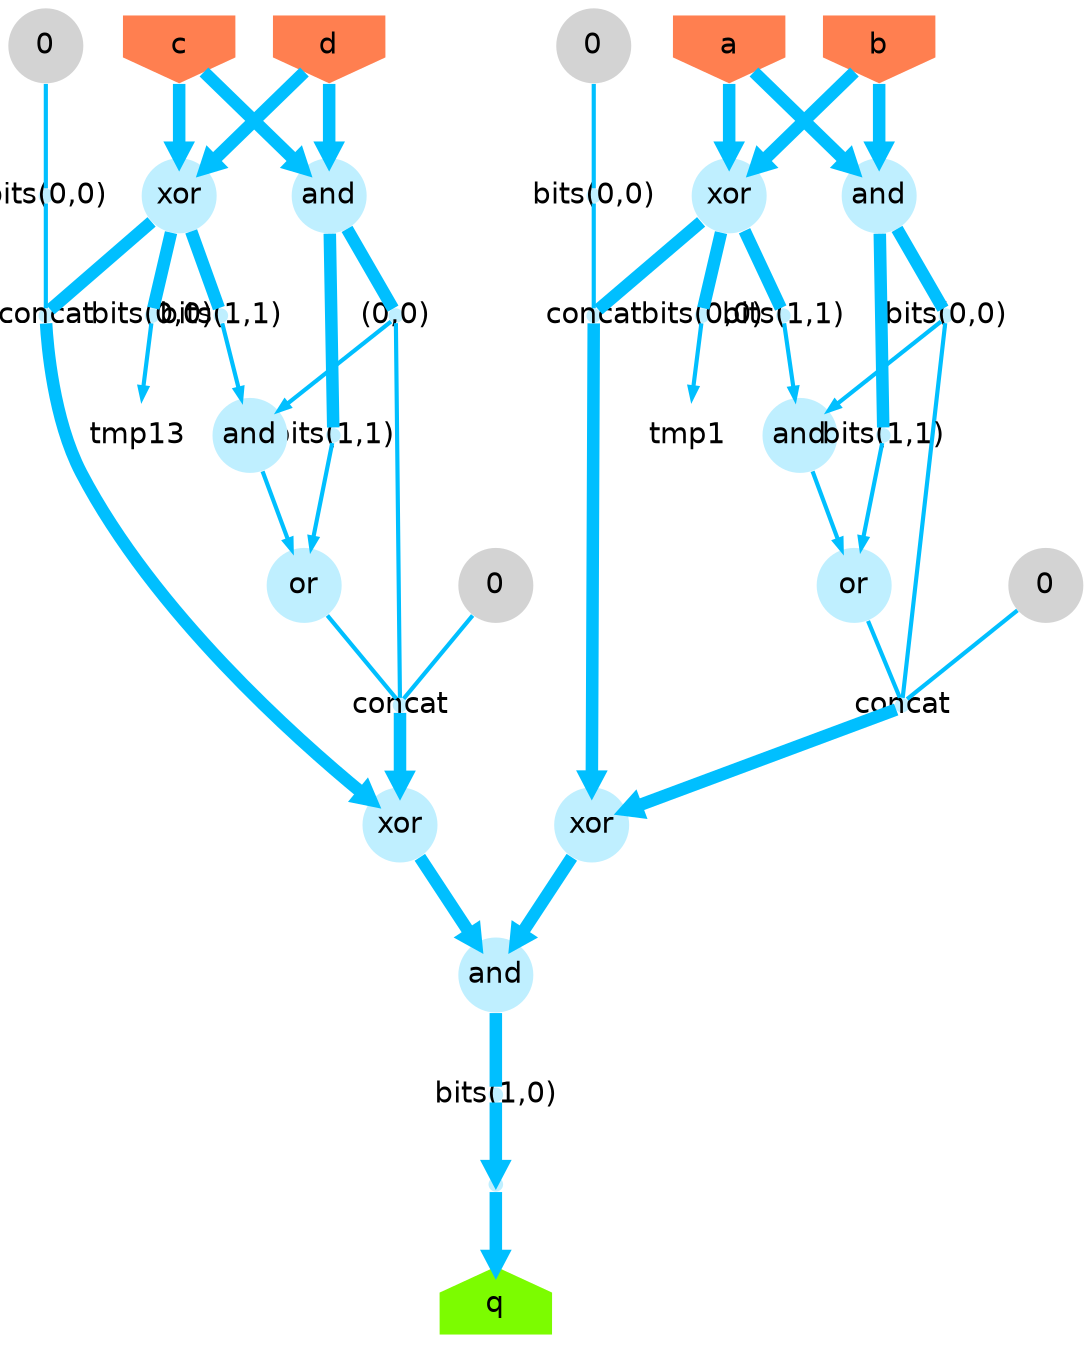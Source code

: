               digraph g {

              graph [splines="spline"];
              node [shape=circle, style=filled, fillcolor=lightblue1,
                    fontcolor=black, fontname=helvetica, penwidth=0,
                    fixedsize=true];
              edge [labelfloat=false, penwidth=2, color=deepskyblue, arrowsize=.5];
                  n0 [label="bits(0,0)", height=.1, width=.1];
    n1 [label="bits(1,1)", height=.1, width=.1];
    n2 [label="and"];
    n3 [label="bits(0,0)", height=.1, width=.1];
    n4 [label="concat", height=.1, width=.1];
    n5 [label="bits(0,0)", height=.1, width=.1];
    n6 [label="xor"];
    n7 [label="(0,0)", height=.1, width=.1];
    n8 [label="bits(1,0)", height=.1, width=.1];
    n9 [label="and"];
    n10 [label="bits(1,1)", height=.1, width=.1];
    n11 [label="xor"];
    n12 [label="xor"];
    n13 [label="", height=.1, width=.1];
    n14 [label="or"];
    n15 [label="bits(0,0)", height=.1, width=.1];
    n16 [label="or"];
    n17 [label="concat", height=.1, width=.1];
    n18 [label="and"];
    n19 [label="bits(1,1)", height=.1, width=.1];
    n20 [label="concat", height=.1, width=.1];
    n21 [label="xor"];
    n22 [label="and"];
    n23 [label="concat", height=.1, width=.1];
    n24 [label="and"];
    n25 [label="bits(1,1)", height=.1, width=.1];
    n26 [label="bits(0,0)", height=.1, width=.1];
    n27 [label="a", shape=invhouse, fillcolor=coral];
    n28 [label="c", shape=invhouse, fillcolor=coral];
    n29 [label="tmp1", shape=circle, fillcolor=none];
    n30 [label="tmp13", shape=circle, fillcolor=none];
    n31 [label="0", shape=circle, fillcolor=lightgrey];
    n32 [label="d", shape=invhouse, fillcolor=coral];
    n33 [label="q", shape=house, fillcolor=lawngreen];
    n34 [label="b", shape=invhouse, fillcolor=coral];
    n35 [label="0", shape=circle, fillcolor=lightgrey];
    n36 [label="0", shape=circle, fillcolor=lightgrey];
    n37 [label="0", shape=circle, fillcolor=lightgrey];
   n0 -> n20 [label="", penwidth="2", arrowhead="none"];
   n0 -> n22 [label="", penwidth="2", arrowhead="normal"];
   n1 -> n16 [label="", penwidth="2", arrowhead="normal"];
   n2 -> n8 [label="", penwidth="6", arrowhead="none"];
   n3 -> n17 [label="", penwidth="2", arrowhead="none"];
   n4 -> n21 [label="", penwidth="6", arrowhead="normal"];
   n5 -> n4 [label="", penwidth="2", arrowhead="none"];
   n6 -> n15 [label="", penwidth="6", arrowhead="none"];
   n6 -> n17 [label="", penwidth="6", arrowhead="none"];
   n6 -> n19 [label="", penwidth="6", arrowhead="none"];
   n7 -> n23 [label="", penwidth="2", arrowhead="none"];
   n7 -> n24 [label="", penwidth="2", arrowhead="normal"];
   n8 -> n13 [label="", penwidth="6", arrowhead="normal"];
   n9 -> n0 [label="", penwidth="6", arrowhead="none"];
   n9 -> n10 [label="", penwidth="6", arrowhead="none"];
   n10 -> n14 [label="", penwidth="2", arrowhead="normal"];
   n11 -> n2 [label="", penwidth="6", arrowhead="normal"];
   n12 -> n4 [label="", penwidth="6", arrowhead="none"];
   n12 -> n25 [label="", penwidth="6", arrowhead="none"];
   n12 -> n26 [label="", penwidth="6", arrowhead="none"];
   n13 -> n33 [label="", penwidth="6", arrowhead="normal"];
   n14 -> n20 [label="", penwidth="2", arrowhead="none"];
   n15 -> n29 [label="", penwidth="2", arrowhead="normal"];
   n16 -> n23 [label="", penwidth="2", arrowhead="none"];
   n17 -> n11 [label="", penwidth="6", arrowhead="normal"];
   n18 -> n1 [label="", penwidth="6", arrowhead="none"];
   n18 -> n7 [label="", penwidth="6", arrowhead="none"];
   n19 -> n22 [label="", penwidth="2", arrowhead="normal"];
   n20 -> n11 [label="", penwidth="6", arrowhead="normal"];
   n21 -> n2 [label="", penwidth="6", arrowhead="normal"];
   n22 -> n14 [label="", penwidth="2", arrowhead="normal"];
   n23 -> n21 [label="", penwidth="6", arrowhead="normal"];
   n24 -> n16 [label="", penwidth="2", arrowhead="normal"];
   n25 -> n24 [label="", penwidth="2", arrowhead="normal"];
   n26 -> n30 [label="", penwidth="2", arrowhead="normal"];
   n27 -> n6 [label="", penwidth="6", arrowhead="normal"];
   n27 -> n9 [label="", penwidth="6", arrowhead="normal"];
   n28 -> n12 [label="", penwidth="6", arrowhead="normal"];
   n28 -> n18 [label="", penwidth="6", arrowhead="normal"];
   n31 -> n3 [label="", penwidth="2", arrowhead="none"];
   n32 -> n12 [label="", penwidth="6", arrowhead="normal"];
   n32 -> n18 [label="", penwidth="6", arrowhead="normal"];
   n34 -> n6 [label="", penwidth="6", arrowhead="normal"];
   n34 -> n9 [label="", penwidth="6", arrowhead="normal"];
   n35 -> n23 [label="", penwidth="2", arrowhead="none"];
   n36 -> n5 [label="", penwidth="2", arrowhead="none"];
   n37 -> n20 [label="", penwidth="2", arrowhead="none"];
}

